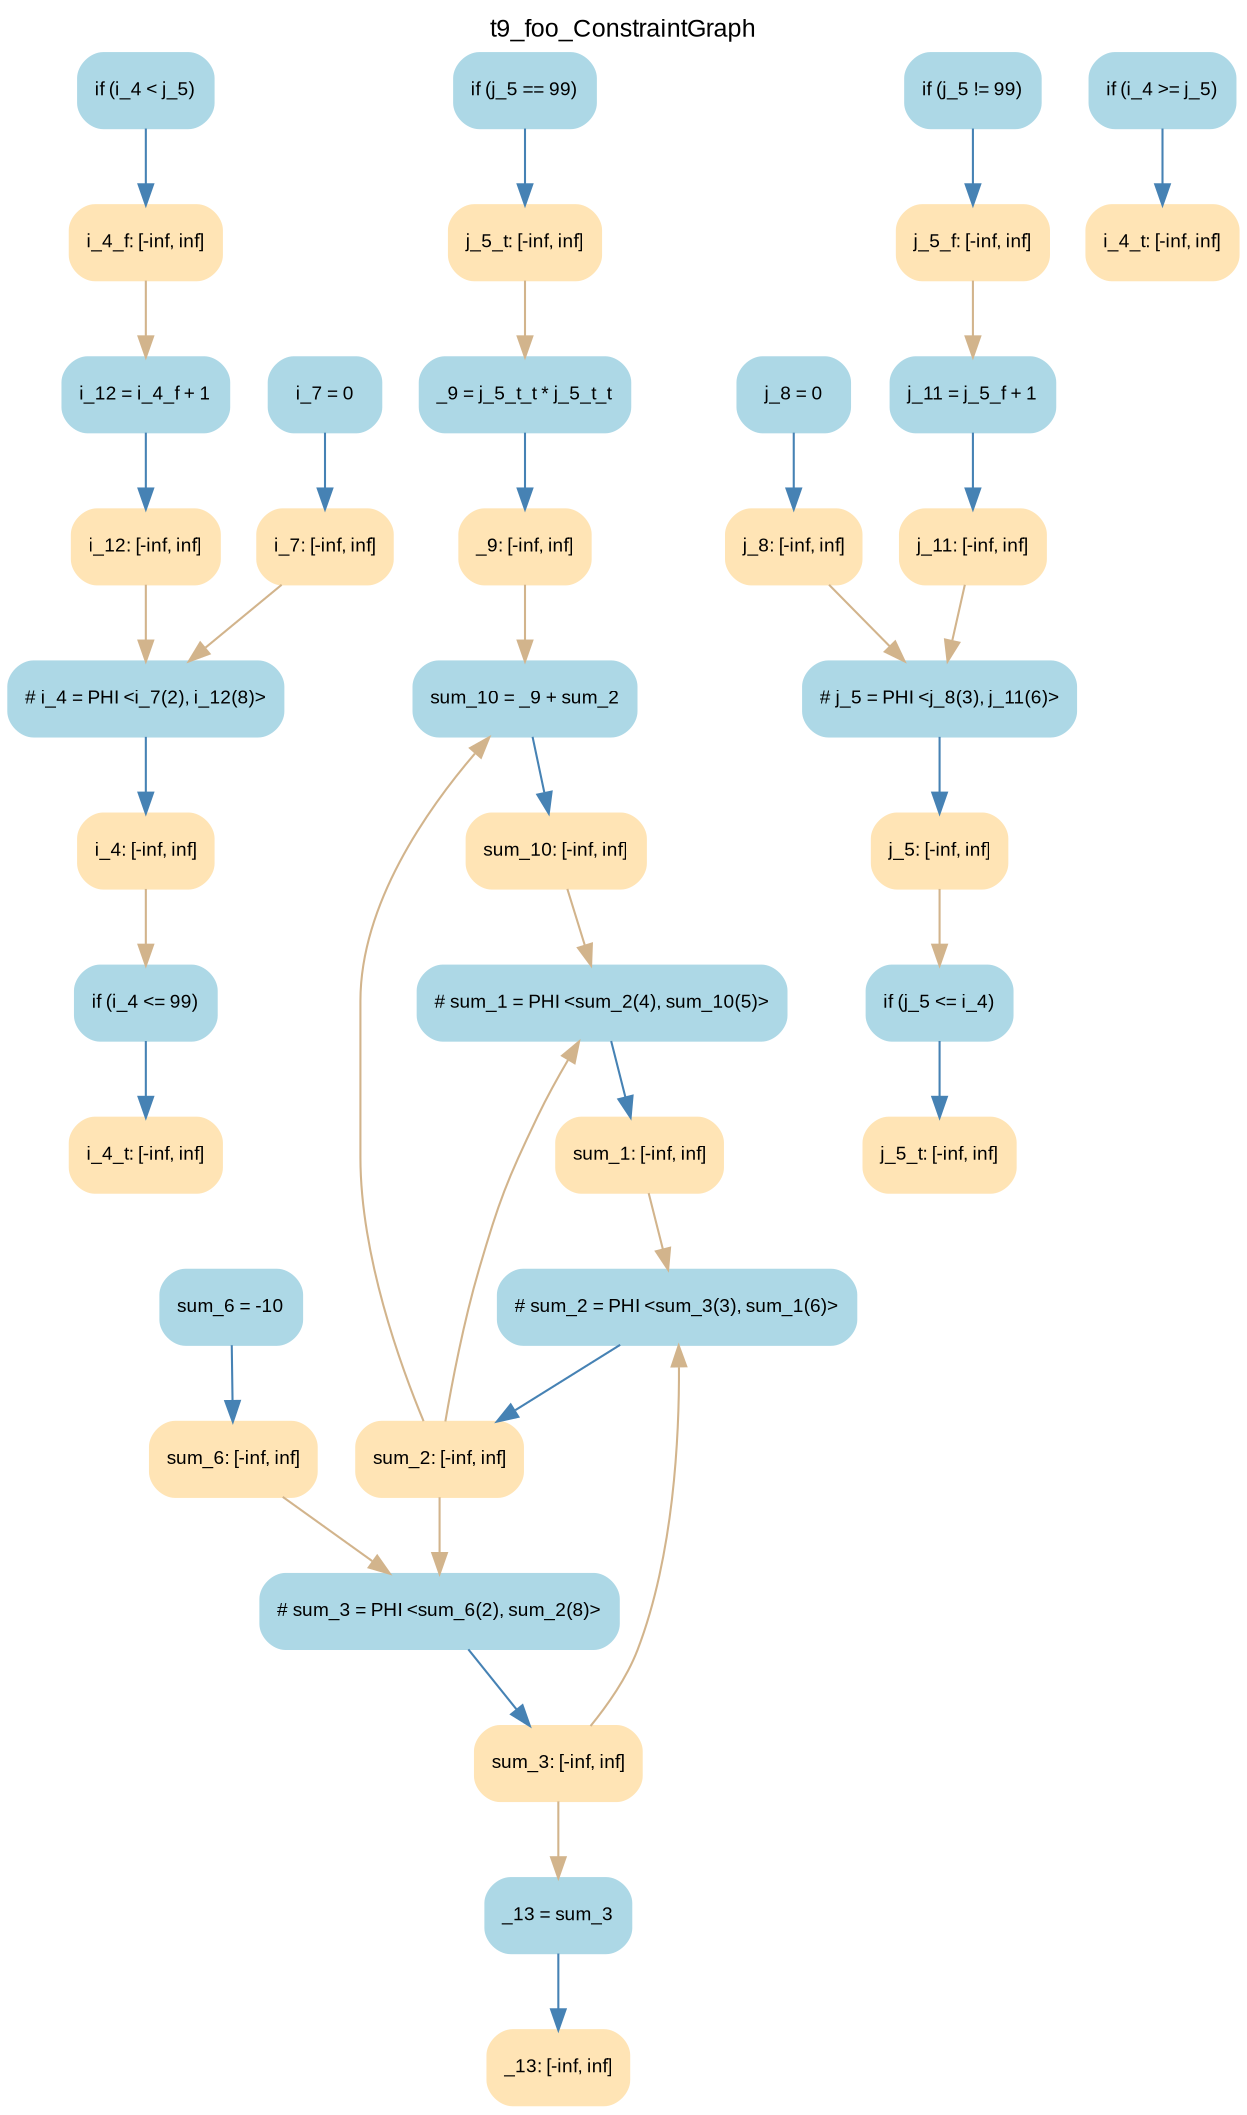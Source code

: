 digraph t9_foo_ConstraintGraph { 
	label=t9_foo_ConstraintGraph
	center=true
	labelloc=top
	fontname=Arial
	fontsize=12
	edge[fontname=Arial, fontsize=10]
	node[fontname=Arial, fontsize=9]

		Node_0 -> Node_1 [color=steelblue]
		Node_2 -> Node_3 [color=steelblue]
		Node_4 -> Node_5 [color=steelblue]
		Node_6 -> Node_7 [color=steelblue]
		Node_8 -> Node_9 [color=steelblue]
		Node_10 -> Node_11 [color=steelblue]
		Node_12 -> Node_13 [color=steelblue]
		Node_14 -> Node_15 [color=steelblue]
		Node_16 -> Node_17 [color=steelblue]
		Node_18 -> Node_19 [color=steelblue]
		Node_20 -> Node_21 [color=steelblue]
		Node_22 -> Node_23 [color=steelblue]
		Node_24 -> Node_25 [color=steelblue]
		Node_26 -> Node_27 [color=steelblue]
		Node_28 -> Node_29 [color=steelblue]
		Node_30 -> Node_31 [color=steelblue]
		Node_32 -> Node_33 [color=steelblue]
		Node_34 -> Node_35 [color=steelblue]
		Node_36 -> Node_37 [color=steelblue]
		Node_25 -> Node_0 [color=tan]
		Node_27 -> Node_34 [color=tan]
		Node_33 -> Node_14 [color=tan]
		Node_21 -> Node_0 [color=tan]
		Node_7 -> Node_14 [color=tan]
		Node_7 -> Node_18 [color=tan]
		Node_13 -> Node_26 [color=tan]
		Node_5 -> Node_32 [color=tan]
		Node_9 -> Node_6 [color=tan]
		Node_11 -> Node_34 [color=tan]
		Node_1 -> Node_2 [color=tan]
		Node_15 -> Node_4 [color=tan]
		Node_15 -> Node_6 [color=tan]
		Node_15 -> Node_32 [color=tan]
		Node_37 -> Node_30 [color=tan]
		Node_31 -> Node_4 [color=tan]
		Node_17 -> Node_20 [color=tan]
		Node_35 -> Node_22 [color=tan]

	Node_0 [fillcolor=lightblue, color=lightblue, shape=Mrecord, style=filled, label="{ # i_4 = PHI \<i_7(2), i_12(8)\> }"]
	Node_2 [fillcolor=lightblue, color=lightblue, shape=Mrecord, style=filled, label="{ if (i_4 \<= 99) }"]
	Node_4 [fillcolor=lightblue, color=lightblue, shape=Mrecord, style=filled, label="{ sum_10 = _9 + sum_2 }"]
	Node_6 [fillcolor=lightblue, color=lightblue, shape=Mrecord, style=filled, label="{ # sum_3 = PHI \<sum_6(2), sum_2(8)\> }"]
	Node_8 [fillcolor=lightblue, color=lightblue, shape=Mrecord, style=filled, label="{ sum_6 = -10 }"]
	Node_10 [fillcolor=lightblue, color=lightblue, shape=Mrecord, style=filled, label="{ j_8 = 0 }"]
	Node_12 [fillcolor=lightblue, color=lightblue, shape=Mrecord, style=filled, label="{ if (j_5 != 99) }"]
	Node_14 [fillcolor=lightblue, color=lightblue, shape=Mrecord, style=filled, label="{ # sum_2 = PHI \<sum_3(3), sum_1(6)\> }"]
	Node_16 [fillcolor=lightblue, color=lightblue, shape=Mrecord, style=filled, label="{ if (i_4 \< j_5) }"]
	Node_18 [fillcolor=lightblue, color=lightblue, shape=Mrecord, style=filled, label="{ _13 = sum_3 }"]
	Node_20 [fillcolor=lightblue, color=lightblue, shape=Mrecord, style=filled, label="{ i_12 = i_4_f + 1 }"]
	Node_22 [fillcolor=lightblue, color=lightblue, shape=Mrecord, style=filled, label="{ if (j_5 \<= i_4) }"]
	Node_24 [fillcolor=lightblue, color=lightblue, shape=Mrecord, style=filled, label="{ i_7 = 0 }"]
	Node_26 [fillcolor=lightblue, color=lightblue, shape=Mrecord, style=filled, label="{ j_11 = j_5_f + 1 }"]
	Node_28 [fillcolor=lightblue, color=lightblue, shape=Mrecord, style=filled, label="{ if (i_4 \>= j_5) }"]
	Node_30 [fillcolor=lightblue, color=lightblue, shape=Mrecord, style=filled, label="{ _9 = j_5_t_t * j_5_t_t }"]
	Node_32 [fillcolor=lightblue, color=lightblue, shape=Mrecord, style=filled, label="{ # sum_1 = PHI \<sum_2(4), sum_10(5)\> }"]
	Node_34 [fillcolor=lightblue, color=lightblue, shape=Mrecord, style=filled, label="{ # j_5 = PHI \<j_8(3), j_11(6)\> }"]
	Node_36 [fillcolor=lightblue, color=lightblue, shape=Mrecord, style=filled, label="{ if (j_5 == 99) }"]
	Node_25 [fillcolor=moccasin, color=moccasin, shape=Mrecord, style=filled, label="{ i_7: \[-inf, inf\] }"]
	Node_27 [fillcolor=moccasin, color=moccasin, shape=Mrecord, style=filled, label="{ j_11: \[-inf, inf\] }"]
	Node_33 [fillcolor=moccasin, color=moccasin, shape=Mrecord, style=filled, label="{ sum_1: \[-inf, inf\] }"]
	Node_29 [fillcolor=moccasin, color=moccasin, shape=Mrecord, style=filled, label="{ i_4_t: \[-inf, inf\] }"]
	Node_21 [fillcolor=moccasin, color=moccasin, shape=Mrecord, style=filled, label="{ i_12: \[-inf, inf\] }"]
	Node_7 [fillcolor=moccasin, color=moccasin, shape=Mrecord, style=filled, label="{ sum_3: \[-inf, inf\] }"]
	Node_19 [fillcolor=moccasin, color=moccasin, shape=Mrecord, style=filled, label="{ _13: \[-inf, inf\] }"]
	Node_13 [fillcolor=moccasin, color=moccasin, shape=Mrecord, style=filled, label="{ j_5_f: \[-inf, inf\] }"]
	Node_3 [fillcolor=moccasin, color=moccasin, shape=Mrecord, style=filled, label="{ i_4_t: \[-inf, inf\] }"]
	Node_5 [fillcolor=moccasin, color=moccasin, shape=Mrecord, style=filled, label="{ sum_10: \[-inf, inf\] }"]
	Node_9 [fillcolor=moccasin, color=moccasin, shape=Mrecord, style=filled, label="{ sum_6: \[-inf, inf\] }"]
	Node_11 [fillcolor=moccasin, color=moccasin, shape=Mrecord, style=filled, label="{ j_8: \[-inf, inf\] }"]
	Node_1 [fillcolor=moccasin, color=moccasin, shape=Mrecord, style=filled, label="{ i_4: \[-inf, inf\] }"]
	Node_15 [fillcolor=moccasin, color=moccasin, shape=Mrecord, style=filled, label="{ sum_2: \[-inf, inf\] }"]
	Node_37 [fillcolor=moccasin, color=moccasin, shape=Mrecord, style=filled, label="{ j_5_t: \[-inf, inf\] }"]
	Node_23 [fillcolor=moccasin, color=moccasin, shape=Mrecord, style=filled, label="{ j_5_t: \[-inf, inf\] }"]
	Node_31 [fillcolor=moccasin, color=moccasin, shape=Mrecord, style=filled, label="{ _9: \[-inf, inf\] }"]
	Node_17 [fillcolor=moccasin, color=moccasin, shape=Mrecord, style=filled, label="{ i_4_f: \[-inf, inf\] }"]
	Node_35 [fillcolor=moccasin, color=moccasin, shape=Mrecord, style=filled, label="{ j_5: \[-inf, inf\] }"]
}
